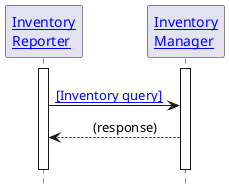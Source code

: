 @startuml

hide footbox

'!include ./style.iuml


Participant "[[actors_and_transactions.html#inventory-reporter Inventory\nReporter]]" as IR
Participant "[[actors_and_transactions.html#inventory-manager Inventory\nManager]]" as IM

activate IR
activate IM
IR -[hidden]> IM
IR -> IM: [[StructureDefinition-ihe-supply-inventory-query.html{Inventory query} ~[Inventory query~]]]
IR <-- IM: \t(response)\t
IR -[hidden]> IM :"  "

deactivate IR
deactivate IM

@enduml
